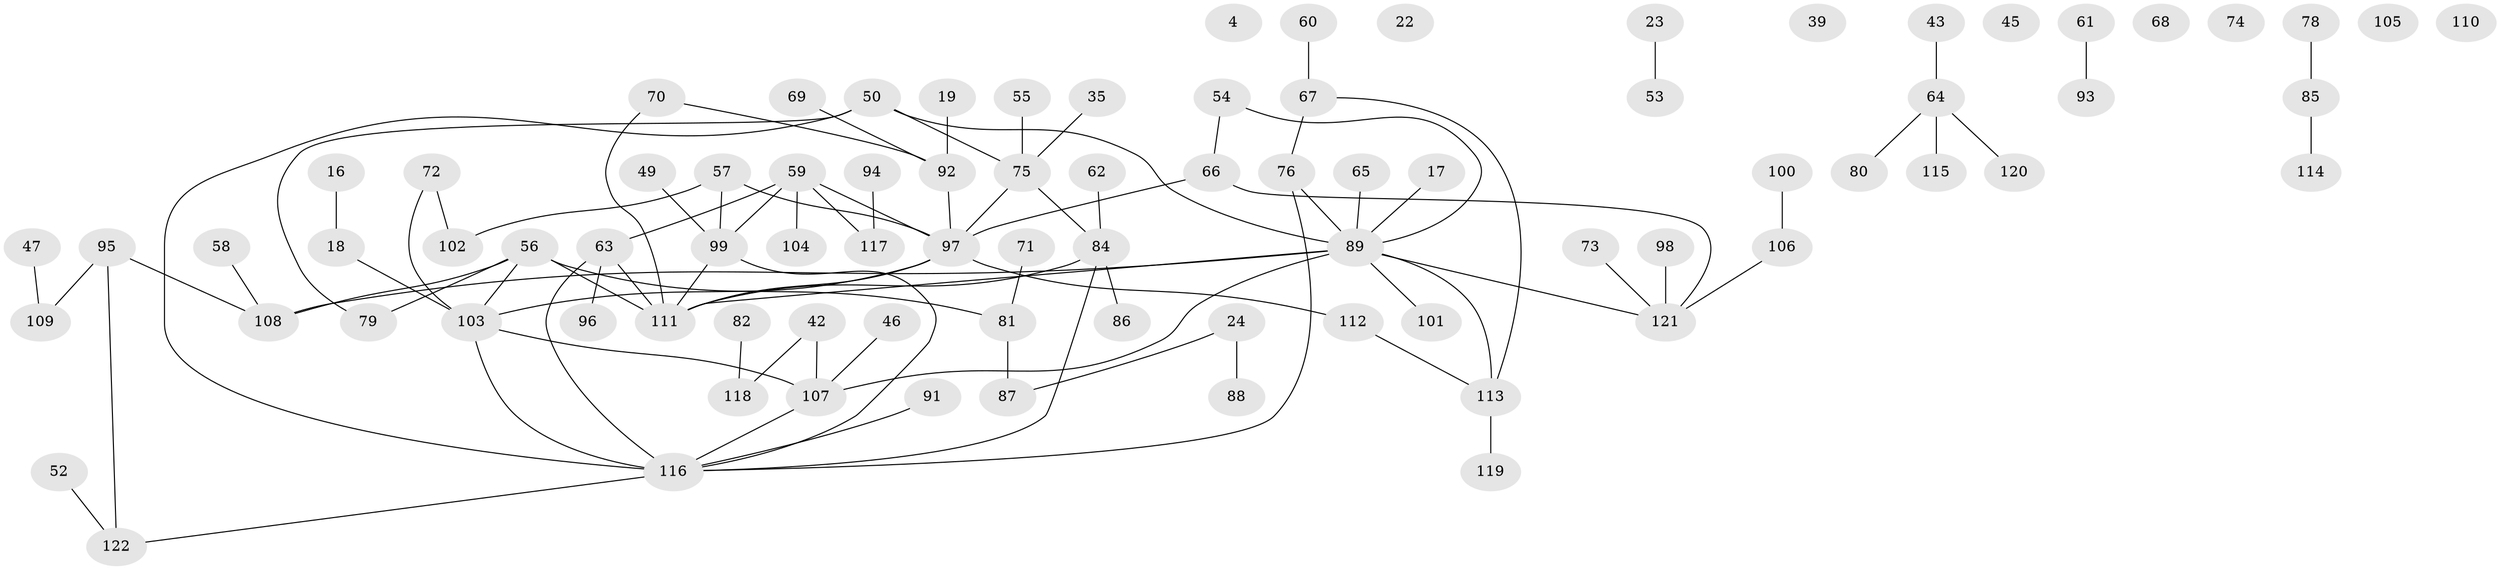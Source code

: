 // original degree distribution, {3: 0.1557377049180328, 6: 0.03278688524590164, 1: 0.32786885245901637, 0: 0.06557377049180328, 2: 0.2459016393442623, 4: 0.13114754098360656, 5: 0.040983606557377046}
// Generated by graph-tools (version 1.1) at 2025/43/03/04/25 21:43:29]
// undirected, 85 vertices, 94 edges
graph export_dot {
graph [start="1"]
  node [color=gray90,style=filled];
  4;
  16;
  17;
  18;
  19;
  22;
  23;
  24;
  35;
  39;
  42;
  43;
  45;
  46;
  47;
  49;
  50;
  52;
  53;
  54;
  55;
  56 [super="+20"];
  57 [super="+30"];
  58;
  59;
  60;
  61;
  62;
  63;
  64;
  65;
  66;
  67 [super="+12"];
  68;
  69;
  70;
  71;
  72;
  73;
  74;
  75 [super="+6"];
  76;
  78;
  79;
  80;
  81 [super="+48"];
  82;
  84 [super="+21"];
  85;
  86;
  87;
  88;
  89 [super="+7+26+40+44"];
  91;
  92;
  93;
  94;
  95 [super="+8"];
  96;
  97 [super="+2"];
  98;
  99 [super="+10+9+14"];
  100;
  101;
  102;
  103 [super="+77"];
  104;
  105;
  106;
  107 [super="+51"];
  108;
  109;
  110;
  111 [super="+25+83"];
  112;
  113;
  114;
  115;
  116 [super="+28+29+90"];
  117 [super="+13+3"];
  118;
  119;
  120;
  121 [super="+38"];
  122 [super="+37"];
  16 -- 18;
  17 -- 89;
  18 -- 103;
  19 -- 92;
  23 -- 53;
  24 -- 87;
  24 -- 88;
  35 -- 75;
  42 -- 118;
  42 -- 107;
  43 -- 64;
  46 -- 107;
  47 -- 109;
  49 -- 99;
  50 -- 75;
  50 -- 79;
  50 -- 89;
  50 -- 116;
  52 -- 122;
  54 -- 66;
  54 -- 89;
  55 -- 75;
  56 -- 79;
  56 -- 81;
  56 -- 108;
  56 -- 103;
  56 -- 111;
  57 -- 99;
  57 -- 102;
  57 -- 97;
  58 -- 108;
  59 -- 63;
  59 -- 104;
  59 -- 97;
  59 -- 99;
  59 -- 117;
  60 -- 67;
  61 -- 93;
  62 -- 84;
  63 -- 96;
  63 -- 116;
  63 -- 111;
  64 -- 80;
  64 -- 115;
  64 -- 120;
  65 -- 89;
  66 -- 97 [weight=2];
  66 -- 121;
  67 -- 113;
  67 -- 76;
  69 -- 92;
  70 -- 92;
  70 -- 111;
  71 -- 81;
  72 -- 102;
  72 -- 103;
  73 -- 121;
  75 -- 97;
  75 -- 84;
  76 -- 89;
  76 -- 116;
  78 -- 85;
  81 -- 87;
  82 -- 118;
  84 -- 86;
  84 -- 111;
  84 -- 116;
  85 -- 114;
  89 -- 111 [weight=2];
  89 -- 113;
  89 -- 101;
  89 -- 121;
  89 -- 108;
  89 -- 107;
  91 -- 116;
  92 -- 97;
  94 -- 117;
  95 -- 108;
  95 -- 122;
  95 -- 109;
  97 -- 112;
  97 -- 103 [weight=2];
  97 -- 111;
  98 -- 121;
  99 -- 116;
  99 -- 111;
  100 -- 106;
  103 -- 107;
  103 -- 116 [weight=2];
  106 -- 121;
  107 -- 116;
  112 -- 113;
  113 -- 119;
  116 -- 122;
}
